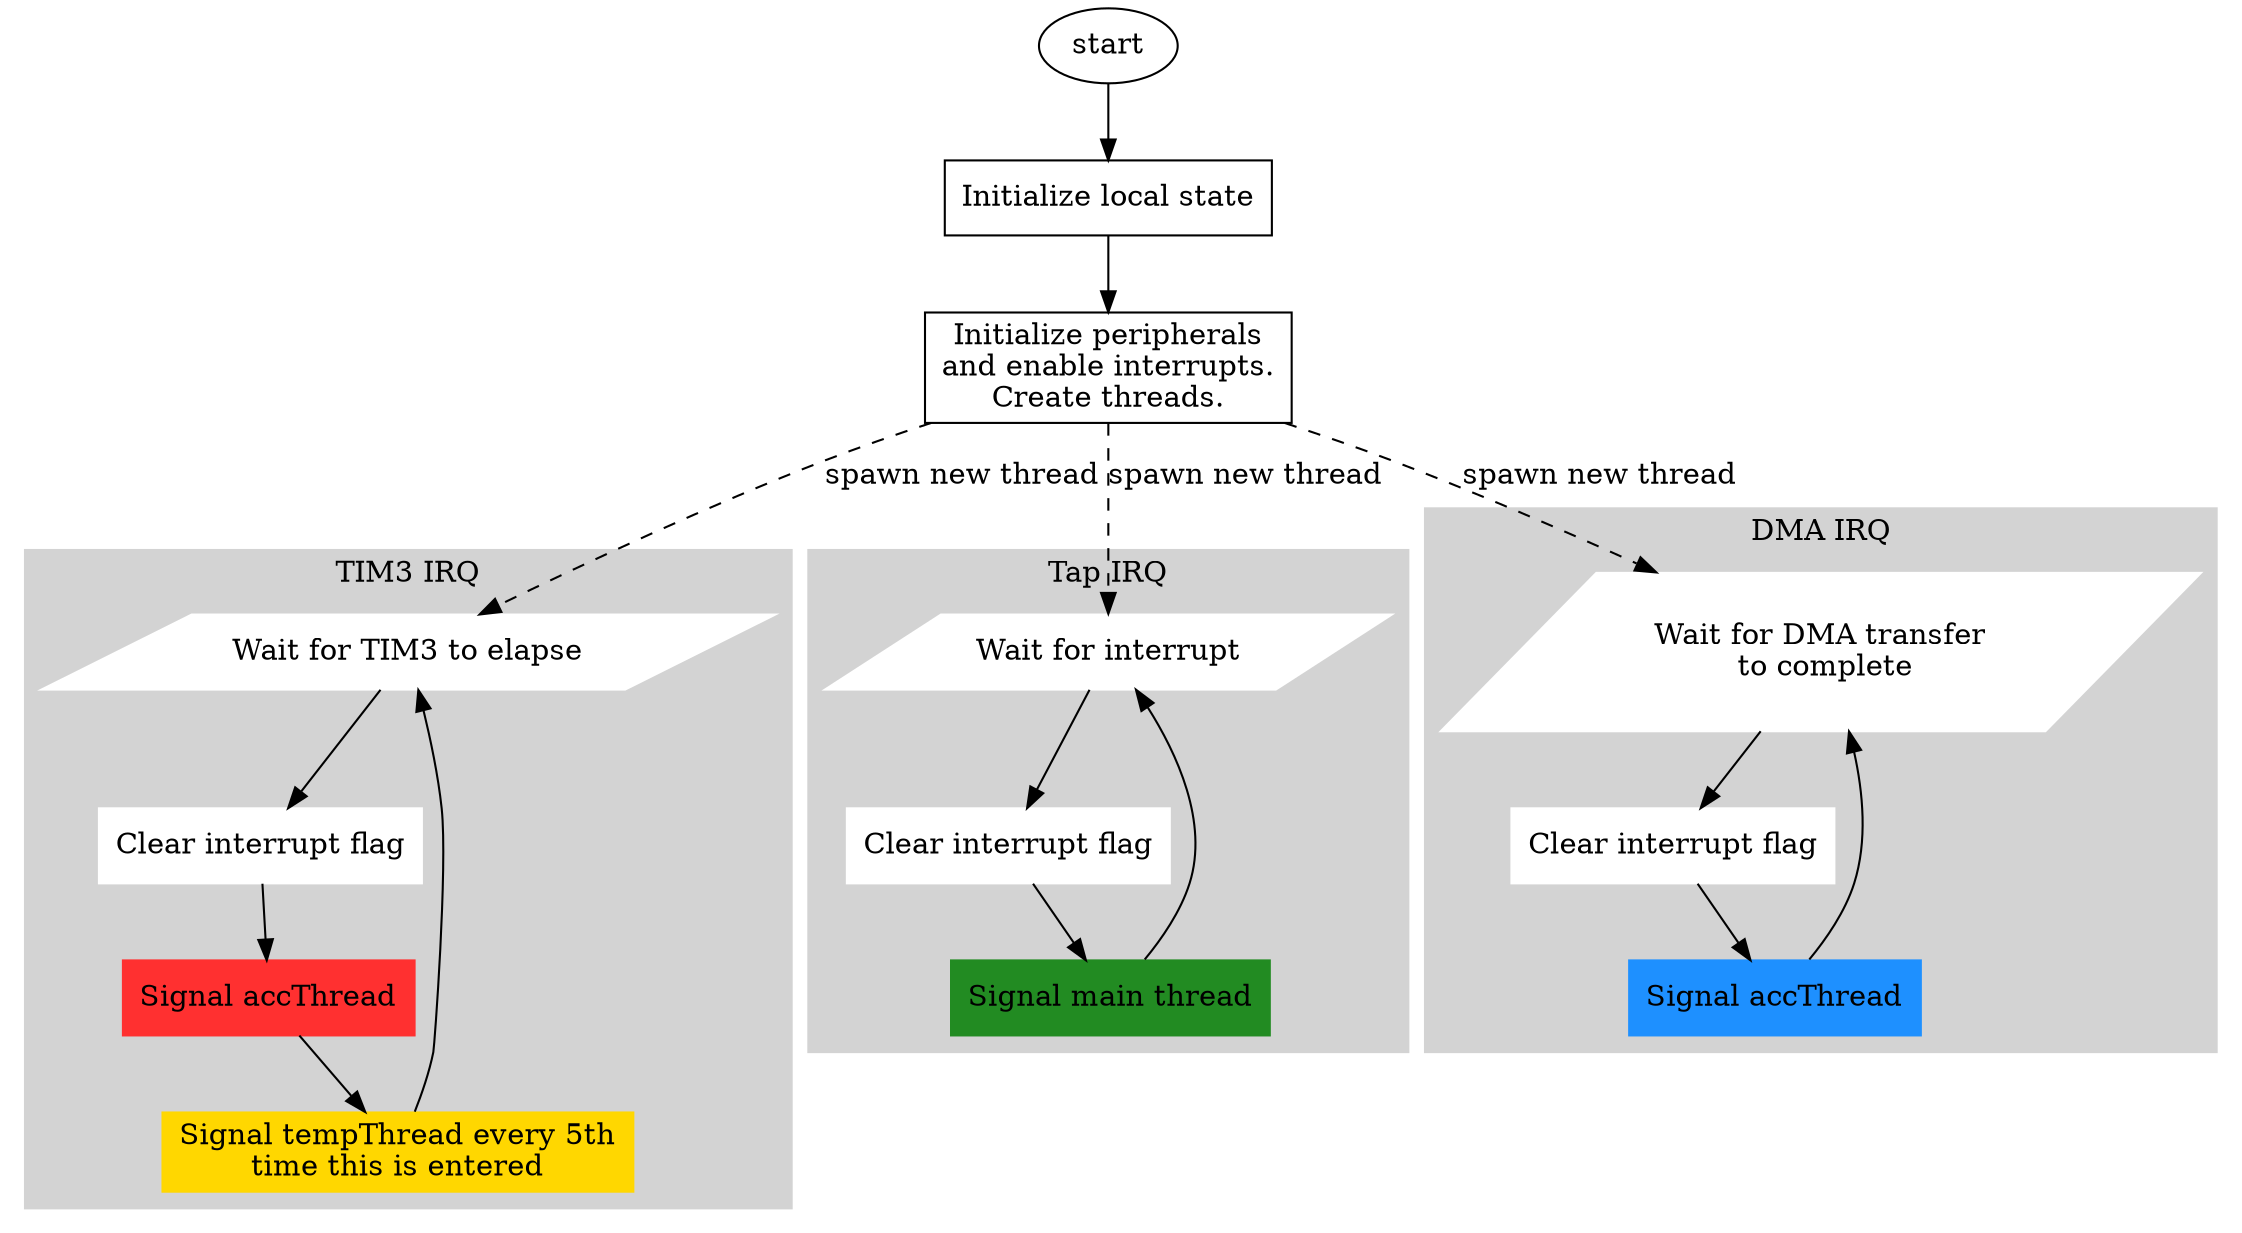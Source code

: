 digraph interruptFlowchart {

	node [shape=box];
	initA [label="Initialize local state"];
	initB [label="Initialize peripherals\nand enable interrupts.\nCreate threads."];

	start [shape=oval]
	start -> initA -> initB;
	
	subgraph cluster_time_irq{
		style=filled;
		color=lightgrey;
		node [style=filled,color=white];
		ti0 [shape=parallelogram, label = "Wait for TIM3 to elapse"];
		ti1 [label="Clear interrupt flag"];
		ti2 [label="Signal accThread", color=firebrick1];
		ti3 [label="Signal tempThread every 5th\ntime this is entered", color=gold];
		ti0 -> ti1 -> ti2 -> ti3;
		ti3 -> ti0 [contraint=false];
		label = "TIM3 IRQ";
	}
	
	subgraph cluster_tap_irq{
		style=filled;
		color=lightgrey;
		node [style=filled,color=white];
		ta0 [shape=parallelogram, label = "Wait for interrupt"];
		ta1 [label="Clear interrupt flag"];
		ta2 [label="Signal main thread", color=forestgreen];
		ta0 -> ta1 -> ta2;
		ta2 -> ta0 [contraint=false];
		label = "Tap IRQ";
	}
	
	subgraph cluster_dma_irq{
		style=filled;
		color=lightgrey;
		node [style=filled,color=white];
		d0 [shape=parallelogram, label = "Wait for DMA transfer\n to complete"];
		d1 [label="Clear interrupt flag"];
		d2 [label="Signal accThread", color=dodgerblue];
		d0 -> d1 -> d2;
		d2 -> d0 [contraint=false];
		label = "DMA IRQ";
	}
	
	initB -> ti0 [style=dashed, label="spawn new thread"];
	initB -> ta0 [style=dashed, label="spawn new thread"];
	initB -> d0 [style=dashed, label="spawn new thread"];
}